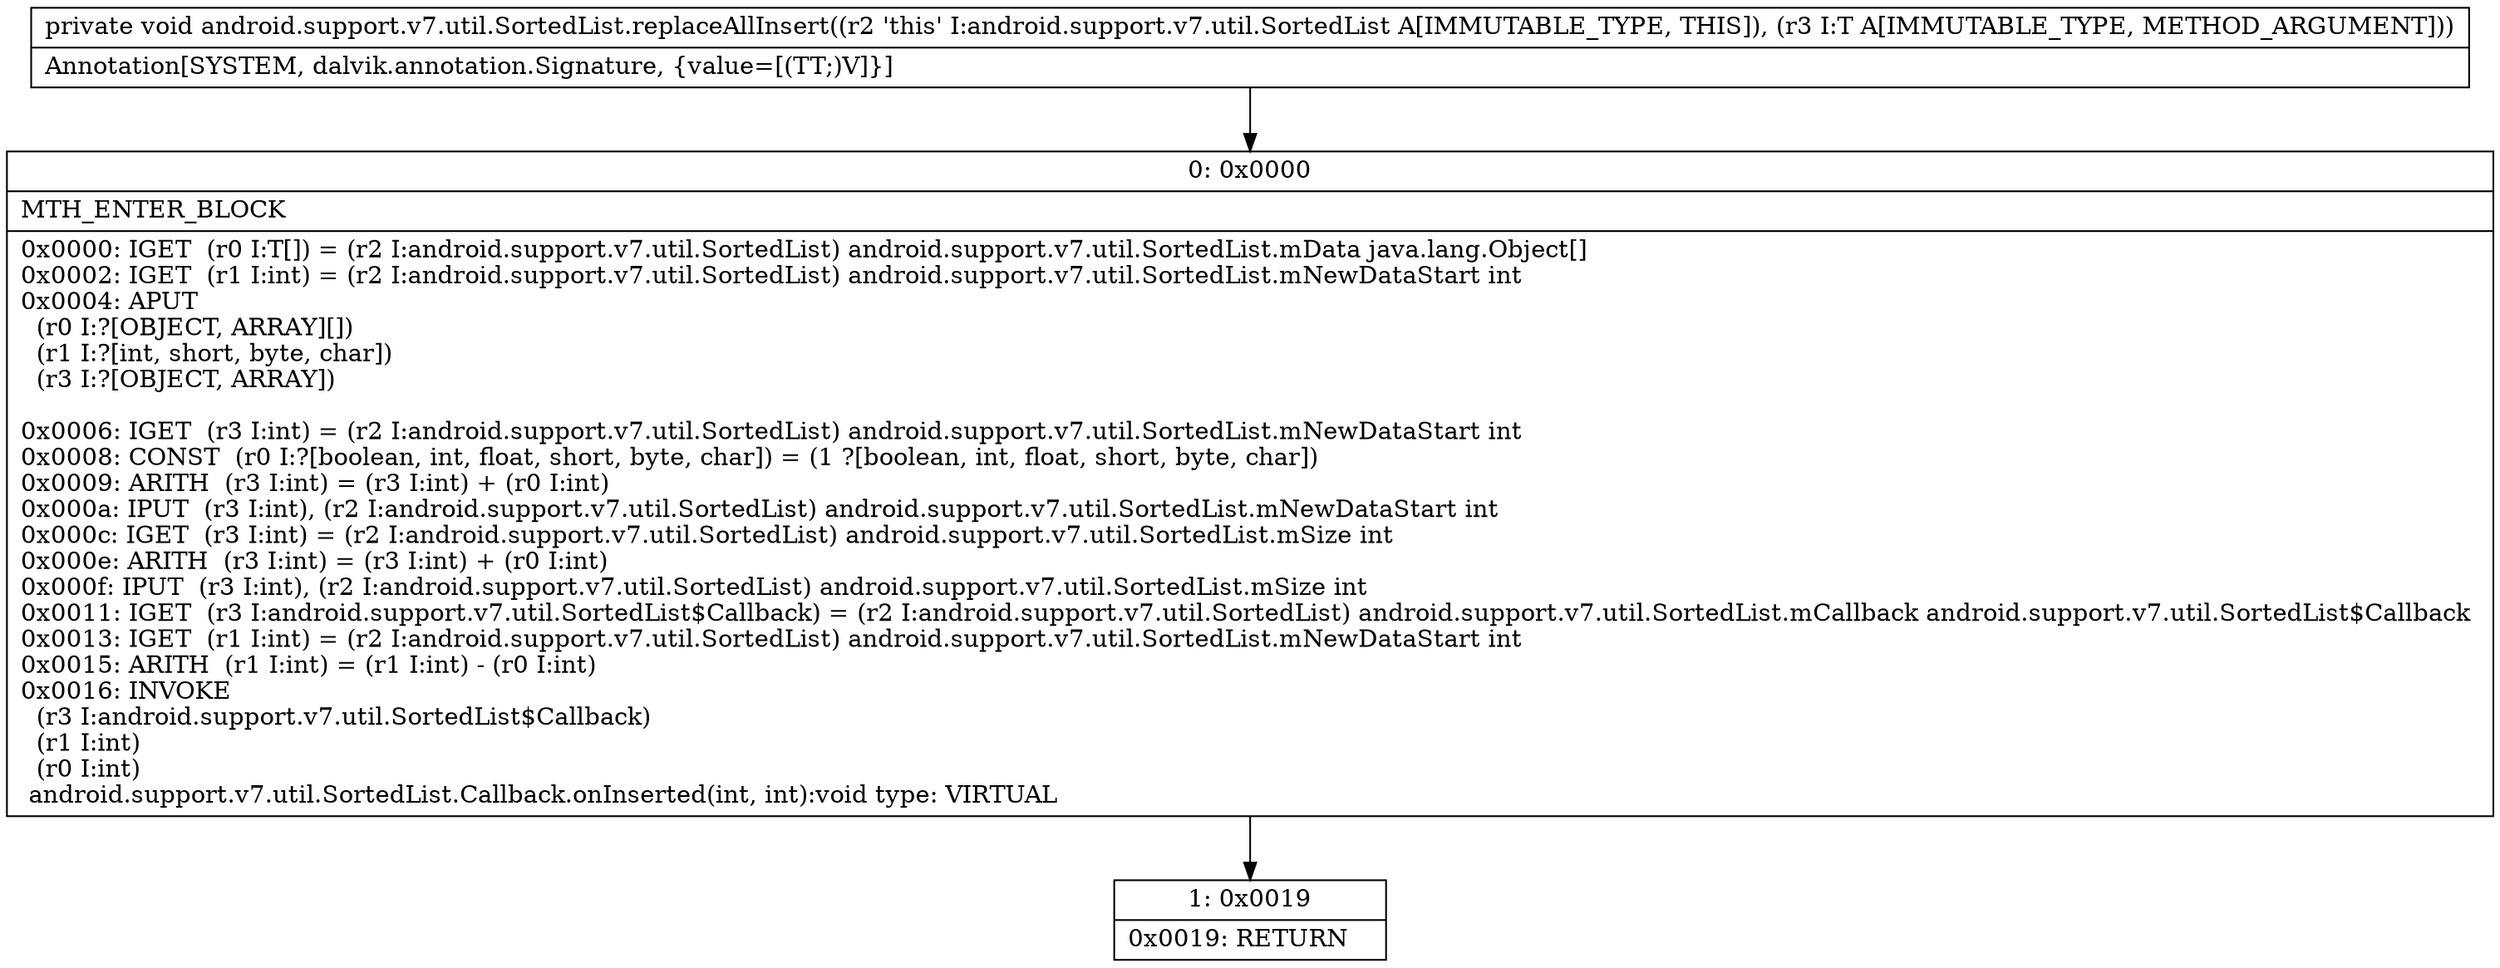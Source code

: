 digraph "CFG forandroid.support.v7.util.SortedList.replaceAllInsert(Ljava\/lang\/Object;)V" {
Node_0 [shape=record,label="{0\:\ 0x0000|MTH_ENTER_BLOCK\l|0x0000: IGET  (r0 I:T[]) = (r2 I:android.support.v7.util.SortedList) android.support.v7.util.SortedList.mData java.lang.Object[] \l0x0002: IGET  (r1 I:int) = (r2 I:android.support.v7.util.SortedList) android.support.v7.util.SortedList.mNewDataStart int \l0x0004: APUT  \l  (r0 I:?[OBJECT, ARRAY][])\l  (r1 I:?[int, short, byte, char])\l  (r3 I:?[OBJECT, ARRAY])\l \l0x0006: IGET  (r3 I:int) = (r2 I:android.support.v7.util.SortedList) android.support.v7.util.SortedList.mNewDataStart int \l0x0008: CONST  (r0 I:?[boolean, int, float, short, byte, char]) = (1 ?[boolean, int, float, short, byte, char]) \l0x0009: ARITH  (r3 I:int) = (r3 I:int) + (r0 I:int) \l0x000a: IPUT  (r3 I:int), (r2 I:android.support.v7.util.SortedList) android.support.v7.util.SortedList.mNewDataStart int \l0x000c: IGET  (r3 I:int) = (r2 I:android.support.v7.util.SortedList) android.support.v7.util.SortedList.mSize int \l0x000e: ARITH  (r3 I:int) = (r3 I:int) + (r0 I:int) \l0x000f: IPUT  (r3 I:int), (r2 I:android.support.v7.util.SortedList) android.support.v7.util.SortedList.mSize int \l0x0011: IGET  (r3 I:android.support.v7.util.SortedList$Callback) = (r2 I:android.support.v7.util.SortedList) android.support.v7.util.SortedList.mCallback android.support.v7.util.SortedList$Callback \l0x0013: IGET  (r1 I:int) = (r2 I:android.support.v7.util.SortedList) android.support.v7.util.SortedList.mNewDataStart int \l0x0015: ARITH  (r1 I:int) = (r1 I:int) \- (r0 I:int) \l0x0016: INVOKE  \l  (r3 I:android.support.v7.util.SortedList$Callback)\l  (r1 I:int)\l  (r0 I:int)\l android.support.v7.util.SortedList.Callback.onInserted(int, int):void type: VIRTUAL \l}"];
Node_1 [shape=record,label="{1\:\ 0x0019|0x0019: RETURN   \l}"];
MethodNode[shape=record,label="{private void android.support.v7.util.SortedList.replaceAllInsert((r2 'this' I:android.support.v7.util.SortedList A[IMMUTABLE_TYPE, THIS]), (r3 I:T A[IMMUTABLE_TYPE, METHOD_ARGUMENT]))  | Annotation[SYSTEM, dalvik.annotation.Signature, \{value=[(TT;)V]\}]\l}"];
MethodNode -> Node_0;
Node_0 -> Node_1;
}

